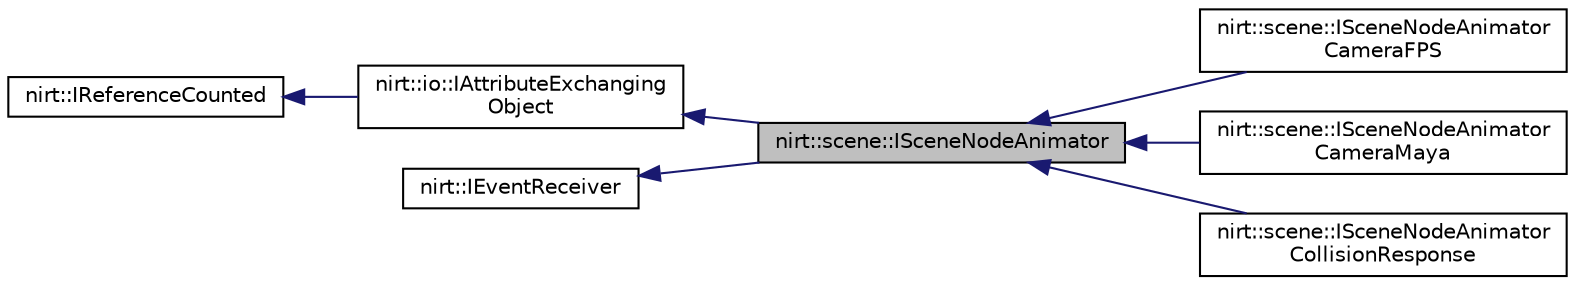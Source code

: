 digraph "nirt::scene::ISceneNodeAnimator"
{
 // LATEX_PDF_SIZE
  edge [fontname="Helvetica",fontsize="10",labelfontname="Helvetica",labelfontsize="10"];
  node [fontname="Helvetica",fontsize="10",shape=record];
  rankdir="LR";
  Node1 [label="nirt::scene::ISceneNodeAnimator",height=0.2,width=0.4,color="black", fillcolor="grey75", style="filled", fontcolor="black",tooltip="Animates a scene node. Can animate position, rotation, material, and so on."];
  Node2 -> Node1 [dir="back",color="midnightblue",fontsize="10",style="solid",fontname="Helvetica"];
  Node2 [label="nirt::io::IAttributeExchanging\lObject",height=0.2,width=0.4,color="black", fillcolor="white", style="filled",URL="$classnirt_1_1io_1_1IAttributeExchangingObject.html",tooltip="An object which is able to serialize and deserialize its attributes into an attributes object."];
  Node3 -> Node2 [dir="back",color="midnightblue",fontsize="10",style="solid",fontname="Helvetica"];
  Node3 [label="nirt::IReferenceCounted",height=0.2,width=0.4,color="black", fillcolor="white", style="filled",URL="$classnirt_1_1IReferenceCounted.html",tooltip="Base class of most objects of the Nirtcpp Engine."];
  Node4 -> Node1 [dir="back",color="midnightblue",fontsize="10",style="solid",fontname="Helvetica"];
  Node4 [label="nirt::IEventReceiver",height=0.2,width=0.4,color="black", fillcolor="white", style="filled",URL="$classnirt_1_1IEventReceiver.html",tooltip="Interface of an object which can receive events."];
  Node1 -> Node5 [dir="back",color="midnightblue",fontsize="10",style="solid",fontname="Helvetica"];
  Node5 [label="nirt::scene::ISceneNodeAnimator\lCameraFPS",height=0.2,width=0.4,color="black", fillcolor="white", style="filled",URL="$classnirt_1_1scene_1_1ISceneNodeAnimatorCameraFPS.html",tooltip="Special scene node animator for FPS cameras."];
  Node1 -> Node6 [dir="back",color="midnightblue",fontsize="10",style="solid",fontname="Helvetica"];
  Node6 [label="nirt::scene::ISceneNodeAnimator\lCameraMaya",height=0.2,width=0.4,color="black", fillcolor="white", style="filled",URL="$classnirt_1_1scene_1_1ISceneNodeAnimatorCameraMaya.html",tooltip="Special scene node animator for Maya-style cameras."];
  Node1 -> Node7 [dir="back",color="midnightblue",fontsize="10",style="solid",fontname="Helvetica"];
  Node7 [label="nirt::scene::ISceneNodeAnimator\lCollisionResponse",height=0.2,width=0.4,color="black", fillcolor="white", style="filled",URL="$classnirt_1_1scene_1_1ISceneNodeAnimatorCollisionResponse.html",tooltip="Special scene node animator for doing automatic collision detection and response."];
}

